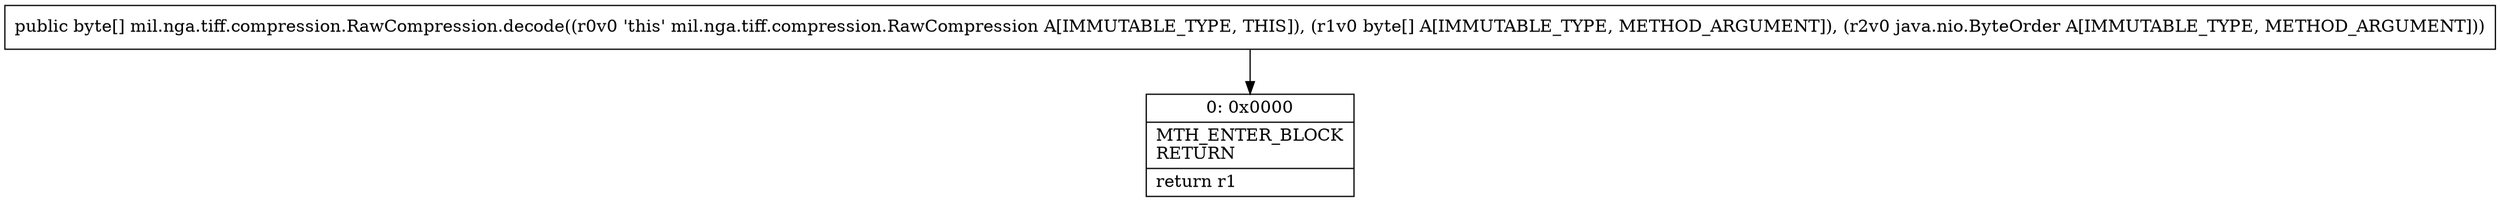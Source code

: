digraph "CFG formil.nga.tiff.compression.RawCompression.decode([BLjava\/nio\/ByteOrder;)[B" {
Node_0 [shape=record,label="{0\:\ 0x0000|MTH_ENTER_BLOCK\lRETURN\l|return r1\l}"];
MethodNode[shape=record,label="{public byte[] mil.nga.tiff.compression.RawCompression.decode((r0v0 'this' mil.nga.tiff.compression.RawCompression A[IMMUTABLE_TYPE, THIS]), (r1v0 byte[] A[IMMUTABLE_TYPE, METHOD_ARGUMENT]), (r2v0 java.nio.ByteOrder A[IMMUTABLE_TYPE, METHOD_ARGUMENT])) }"];
MethodNode -> Node_0;
}

